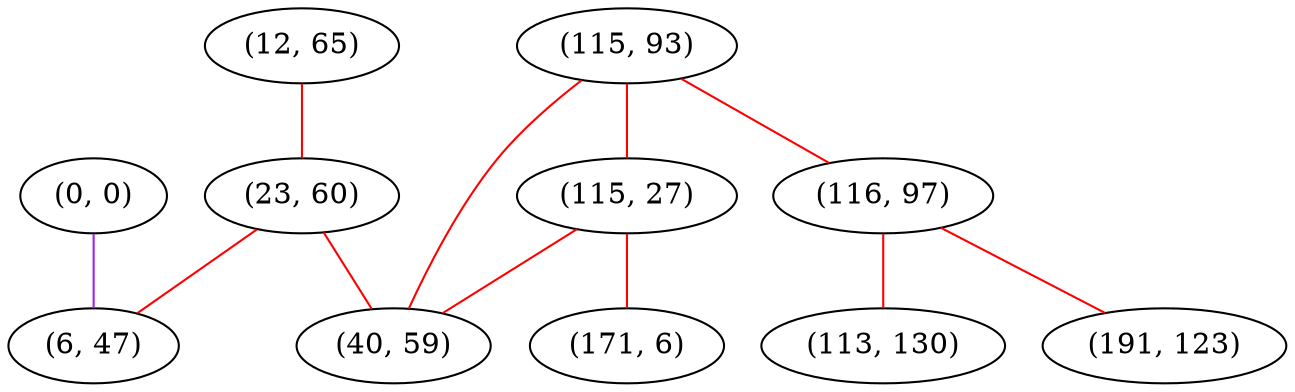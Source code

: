 graph "" {
"(0, 0)";
"(12, 65)";
"(115, 93)";
"(23, 60)";
"(116, 97)";
"(115, 27)";
"(113, 130)";
"(191, 123)";
"(40, 59)";
"(6, 47)";
"(171, 6)";
"(0, 0)" -- "(6, 47)"  [color=purple, key=0, weight=4];
"(12, 65)" -- "(23, 60)"  [color=red, key=0, weight=1];
"(115, 93)" -- "(40, 59)"  [color=red, key=0, weight=1];
"(115, 93)" -- "(116, 97)"  [color=red, key=0, weight=1];
"(115, 93)" -- "(115, 27)"  [color=red, key=0, weight=1];
"(23, 60)" -- "(40, 59)"  [color=red, key=0, weight=1];
"(23, 60)" -- "(6, 47)"  [color=red, key=0, weight=1];
"(116, 97)" -- "(113, 130)"  [color=red, key=0, weight=1];
"(116, 97)" -- "(191, 123)"  [color=red, key=0, weight=1];
"(115, 27)" -- "(40, 59)"  [color=red, key=0, weight=1];
"(115, 27)" -- "(171, 6)"  [color=red, key=0, weight=1];
}
